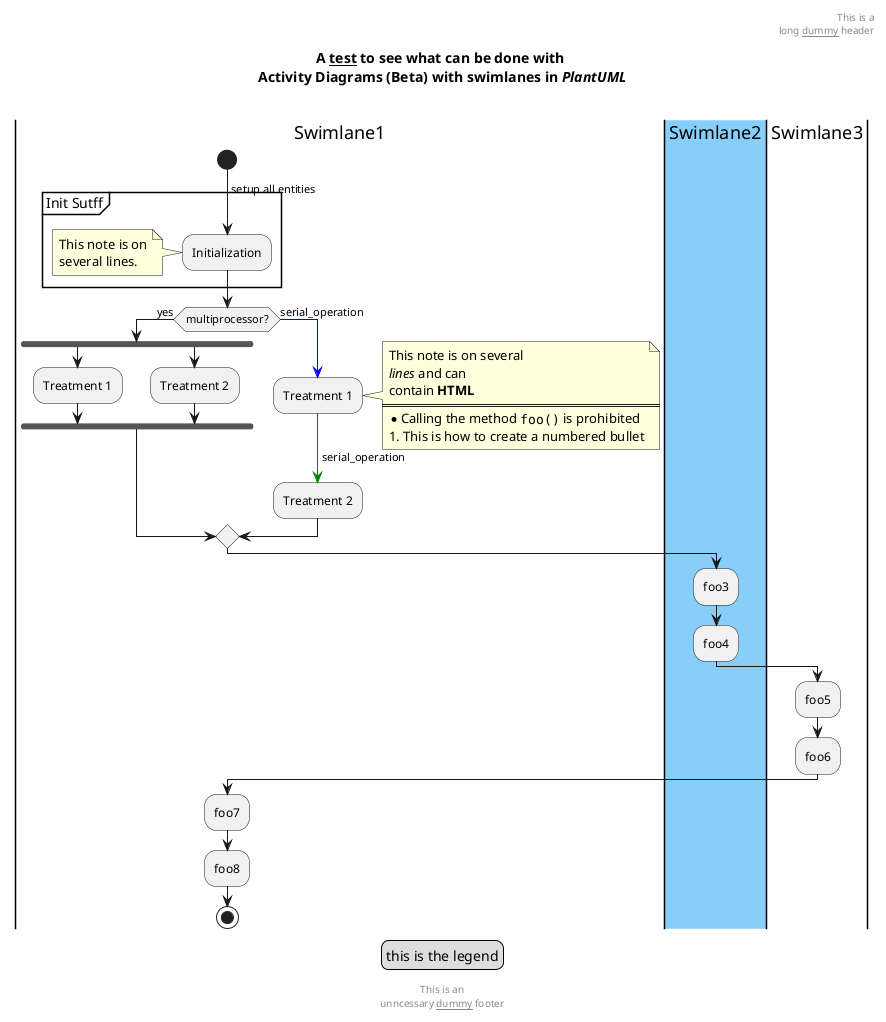 @startuml

title
A __test__ to see what can be done with 
**Activity Diagrams (Beta)** with swimlanes in //PlantUML//

end title

'new_way: create swim lanes for flow isolation
|Swimlane1|

start

'new_way: label arrows as follows
-> setup all entities;

'new_way: Create an activity
partition "Init Sutff" {
:Initialization;
}

'multi-line notes. It auto-attaches to previous activity
note left
This note is on
several lines.
end note

'new_way: to show parallel processing
if (multiprocessor?) then (yes)
    fork
        :Treatment 1;
    fork again
        :Treatment 2;
    end fork
else (single_core)
    -[#blue]-> serial_operation;
    :Treatment 1;
    note right
    This note is on several
    //lines// and can
    contain <b>HTML</b>
    ====
    * Calling the method ""foo()"" is prohibited
    # This is how to create a numbered bullet
    end note
    -[#green]-> serial_operation;
    :Treatment 2;
endif

'new_way: switch to another swimlane with different color
|#LightSkyBlue|Swimlane2|
:foo3;
:foo4;
|Swimlane3|
:foo5;
:foo6;
|Swimlane1|
:foo7;
:foo8;

'new_way: dummy header
header
This is a 
long __dummy__ header
end header

'new_way: dummy footer
footer
This is an
unncessary __dummy__ footer
end footer

'new_way: legend
legend
this is the legend
end legend

'Can also use "end" to get a similar effect
stop


@enduml
